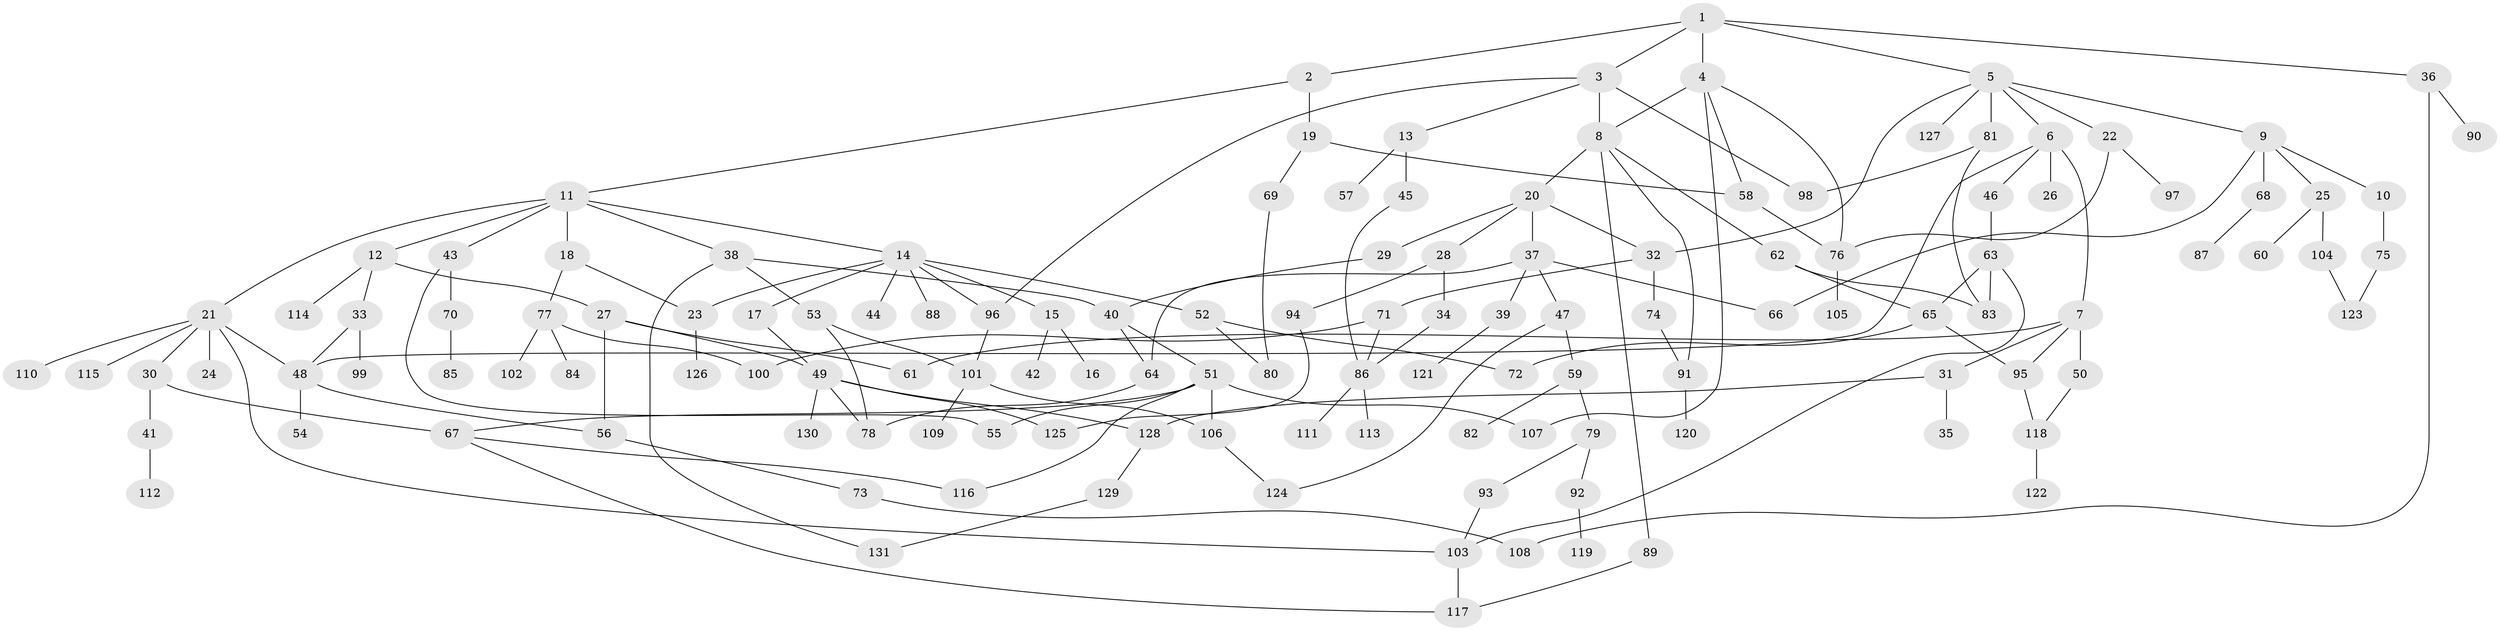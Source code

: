 // Generated by graph-tools (version 1.1) at 2025/49/03/09/25 03:49:21]
// undirected, 131 vertices, 175 edges
graph export_dot {
graph [start="1"]
  node [color=gray90,style=filled];
  1;
  2;
  3;
  4;
  5;
  6;
  7;
  8;
  9;
  10;
  11;
  12;
  13;
  14;
  15;
  16;
  17;
  18;
  19;
  20;
  21;
  22;
  23;
  24;
  25;
  26;
  27;
  28;
  29;
  30;
  31;
  32;
  33;
  34;
  35;
  36;
  37;
  38;
  39;
  40;
  41;
  42;
  43;
  44;
  45;
  46;
  47;
  48;
  49;
  50;
  51;
  52;
  53;
  54;
  55;
  56;
  57;
  58;
  59;
  60;
  61;
  62;
  63;
  64;
  65;
  66;
  67;
  68;
  69;
  70;
  71;
  72;
  73;
  74;
  75;
  76;
  77;
  78;
  79;
  80;
  81;
  82;
  83;
  84;
  85;
  86;
  87;
  88;
  89;
  90;
  91;
  92;
  93;
  94;
  95;
  96;
  97;
  98;
  99;
  100;
  101;
  102;
  103;
  104;
  105;
  106;
  107;
  108;
  109;
  110;
  111;
  112;
  113;
  114;
  115;
  116;
  117;
  118;
  119;
  120;
  121;
  122;
  123;
  124;
  125;
  126;
  127;
  128;
  129;
  130;
  131;
  1 -- 2;
  1 -- 3;
  1 -- 4;
  1 -- 5;
  1 -- 36;
  2 -- 11;
  2 -- 19;
  3 -- 8;
  3 -- 13;
  3 -- 98;
  3 -- 96;
  4 -- 58;
  4 -- 107;
  4 -- 8;
  4 -- 76;
  5 -- 6;
  5 -- 9;
  5 -- 22;
  5 -- 32;
  5 -- 81;
  5 -- 127;
  6 -- 7;
  6 -- 26;
  6 -- 46;
  6 -- 48;
  7 -- 31;
  7 -- 50;
  7 -- 61;
  7 -- 95;
  8 -- 20;
  8 -- 62;
  8 -- 89;
  8 -- 91;
  9 -- 10;
  9 -- 25;
  9 -- 66;
  9 -- 68;
  10 -- 75;
  11 -- 12;
  11 -- 14;
  11 -- 18;
  11 -- 21;
  11 -- 38;
  11 -- 43;
  12 -- 27;
  12 -- 33;
  12 -- 114;
  13 -- 45;
  13 -- 57;
  14 -- 15;
  14 -- 17;
  14 -- 23;
  14 -- 44;
  14 -- 52;
  14 -- 88;
  14 -- 96;
  15 -- 16;
  15 -- 42;
  17 -- 49;
  18 -- 77;
  18 -- 23;
  19 -- 69;
  19 -- 58;
  20 -- 28;
  20 -- 29;
  20 -- 37;
  20 -- 32;
  21 -- 24;
  21 -- 30;
  21 -- 110;
  21 -- 115;
  21 -- 48;
  21 -- 103;
  22 -- 97;
  22 -- 76;
  23 -- 126;
  25 -- 60;
  25 -- 104;
  27 -- 49;
  27 -- 56;
  27 -- 61;
  28 -- 34;
  28 -- 94;
  29 -- 40;
  30 -- 41;
  30 -- 67;
  31 -- 35;
  31 -- 128;
  32 -- 71;
  32 -- 74;
  33 -- 99;
  33 -- 48;
  34 -- 86;
  36 -- 90;
  36 -- 108;
  37 -- 39;
  37 -- 47;
  37 -- 66;
  37 -- 64;
  38 -- 40;
  38 -- 53;
  38 -- 131;
  39 -- 121;
  40 -- 51;
  40 -- 64;
  41 -- 112;
  43 -- 55;
  43 -- 70;
  45 -- 86;
  46 -- 63;
  47 -- 59;
  47 -- 124;
  48 -- 54;
  48 -- 56;
  49 -- 78;
  49 -- 130;
  49 -- 125;
  49 -- 128;
  50 -- 118;
  51 -- 106;
  51 -- 67;
  51 -- 116;
  51 -- 107;
  51 -- 55;
  52 -- 80;
  52 -- 72;
  53 -- 101;
  53 -- 78;
  56 -- 73;
  58 -- 76;
  59 -- 79;
  59 -- 82;
  62 -- 65;
  62 -- 83;
  63 -- 103;
  63 -- 83;
  63 -- 65;
  64 -- 78;
  65 -- 72;
  65 -- 95;
  67 -- 116;
  67 -- 117;
  68 -- 87;
  69 -- 80;
  70 -- 85;
  71 -- 100;
  71 -- 86;
  73 -- 108;
  74 -- 91;
  75 -- 123;
  76 -- 105;
  77 -- 84;
  77 -- 102;
  77 -- 100;
  79 -- 92;
  79 -- 93;
  81 -- 83;
  81 -- 98;
  86 -- 111;
  86 -- 113;
  89 -- 117;
  91 -- 120;
  92 -- 119;
  93 -- 103;
  94 -- 125;
  95 -- 118;
  96 -- 101;
  101 -- 109;
  101 -- 106;
  103 -- 117;
  104 -- 123;
  106 -- 124;
  118 -- 122;
  128 -- 129;
  129 -- 131;
}
